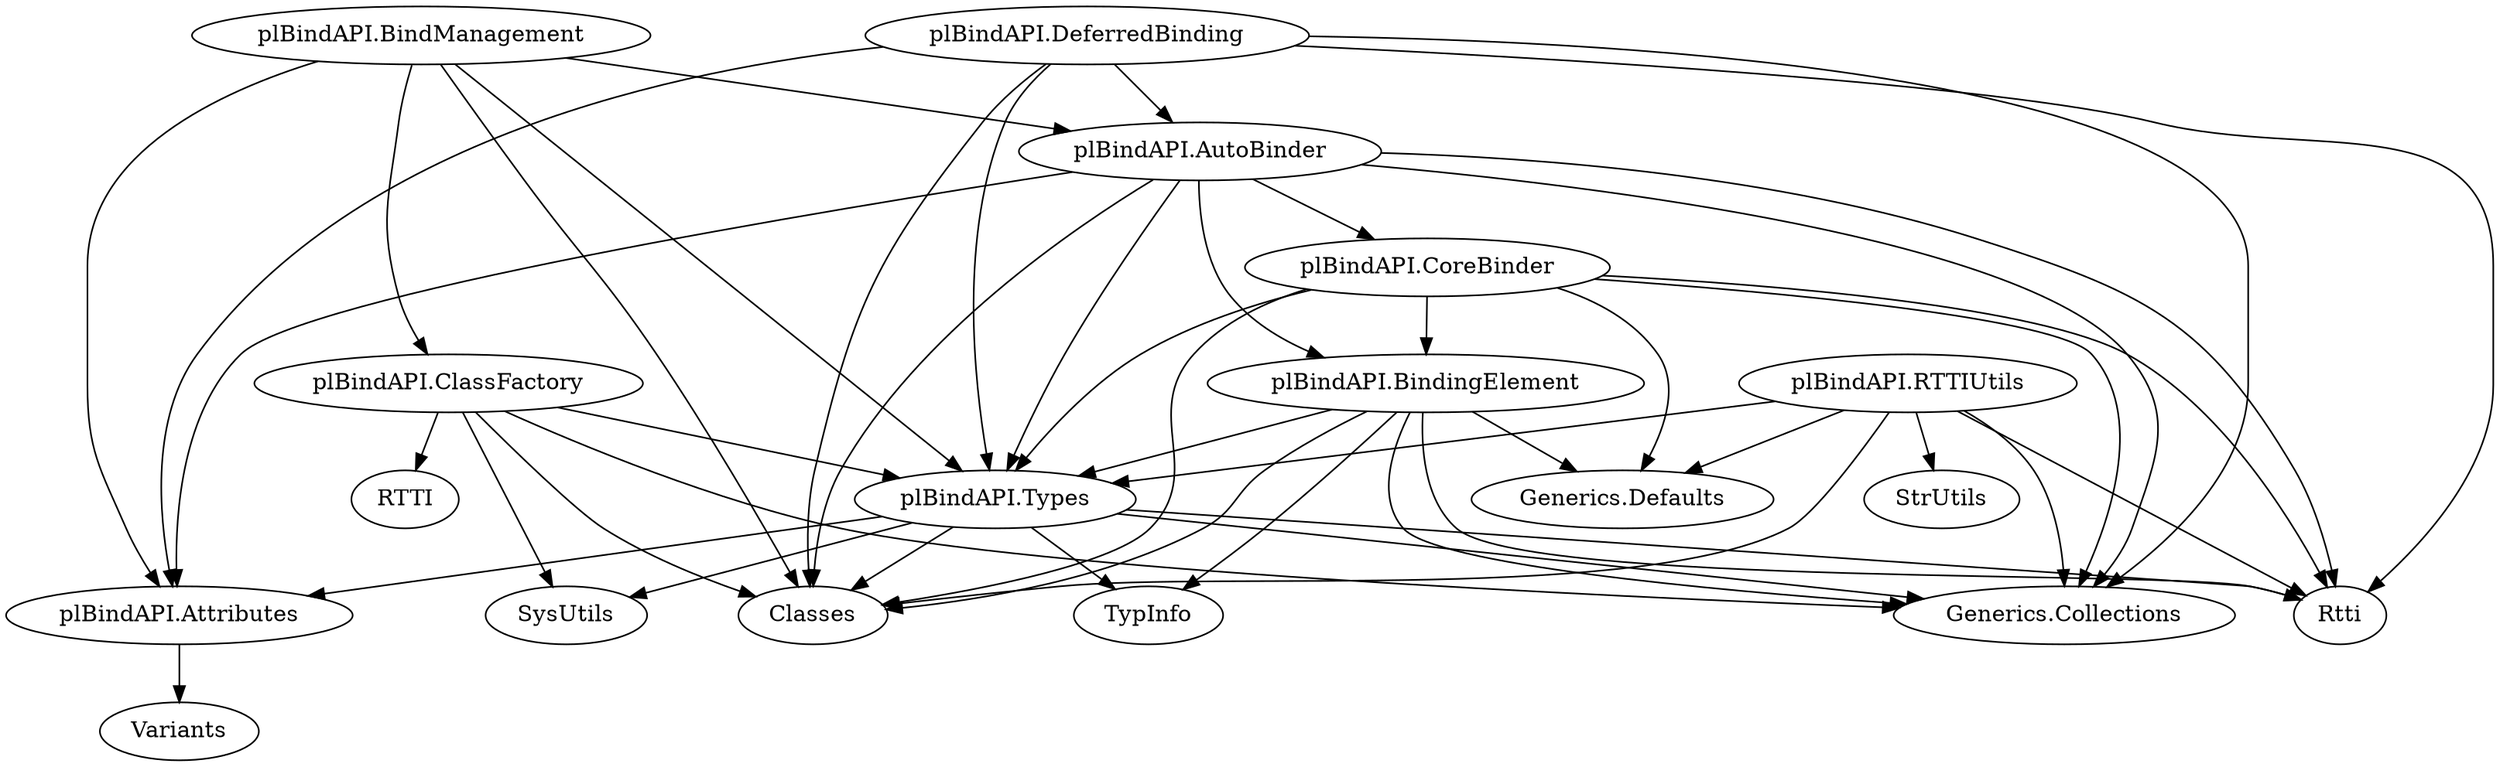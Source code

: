 digraph Uses {
  "plBindAPI.Attributes" -> "Variants"
  "plBindAPI.Attributes" [href="plBindAPI.Attributes.html"]
  "plBindAPI.AutoBinder" -> "Classes"
  "plBindAPI.AutoBinder" -> "Generics.Collections"
  "plBindAPI.AutoBinder" -> "plBindAPI.Attributes"
  "plBindAPI.AutoBinder" -> "plBindAPI.BindingElement"
  "plBindAPI.AutoBinder" -> "plBindAPI.CoreBinder"
  "plBindAPI.AutoBinder" -> "plBindAPI.Types"
  "plBindAPI.AutoBinder" -> "Rtti"
  "plBindAPI.AutoBinder" [href="plBindAPI.AutoBinder.html"]
  "plBindAPI.BindingElement" -> "Classes"
  "plBindAPI.BindingElement" -> "Generics.Collections"
  "plBindAPI.BindingElement" -> "Generics.Defaults"
  "plBindAPI.BindingElement" -> "plBindAPI.Types"
  "plBindAPI.BindingElement" -> "Rtti"
  "plBindAPI.BindingElement" -> "TypInfo"
  "plBindAPI.BindingElement" [href="plBindAPI.BindingElement.html"]
  "plBindAPI.BindManagement" -> "Classes"
  "plBindAPI.BindManagement" -> "plBindAPI.Attributes"
  "plBindAPI.BindManagement" -> "plBindAPI.AutoBinder"
  "plBindAPI.BindManagement" -> "plBindAPI.ClassFactory"
  "plBindAPI.BindManagement" -> "plBindAPI.Types"
  "plBindAPI.BindManagement" [href="plBindAPI.BindManagement.html"]
  "plBindAPI.ClassFactory" -> "Classes"
  "plBindAPI.ClassFactory" -> "Generics.Collections"
  "plBindAPI.ClassFactory" -> "plBindAPI.Types"
  "plBindAPI.ClassFactory" -> "RTTI"
  "plBindAPI.ClassFactory" -> "SysUtils"
  "plBindAPI.ClassFactory" [href="plBindAPI.ClassFactory.html"]
  "plBindAPI.CoreBinder" -> "Classes"
  "plBindAPI.CoreBinder" -> "Generics.Collections"
  "plBindAPI.CoreBinder" -> "Generics.Defaults"
  "plBindAPI.CoreBinder" -> "plBindAPI.BindingElement"
  "plBindAPI.CoreBinder" -> "plBindAPI.Types"
  "plBindAPI.CoreBinder" -> "Rtti"
  "plBindAPI.CoreBinder" [href="plBindAPI.CoreBinder.html"]
  "plBindAPI.DeferredBinding" -> "Classes"
  "plBindAPI.DeferredBinding" -> "Generics.Collections"
  "plBindAPI.DeferredBinding" -> "plBindAPI.Attributes"
  "plBindAPI.DeferredBinding" -> "plBindAPI.AutoBinder"
  "plBindAPI.DeferredBinding" -> "plBindAPI.Types"
  "plBindAPI.DeferredBinding" -> "Rtti"
  "plBindAPI.DeferredBinding" [href="plBindAPI.DeferredBinding.html"]
  "plBindAPI.RTTIUtils" -> "Classes"
  "plBindAPI.RTTIUtils" -> "Generics.Collections"
  "plBindAPI.RTTIUtils" -> "Generics.Defaults"
  "plBindAPI.RTTIUtils" -> "plBindAPI.Types"
  "plBindAPI.RTTIUtils" -> "Rtti"
  "plBindAPI.RTTIUtils" -> "StrUtils"
  "plBindAPI.RTTIUtils" [href="plBindAPI.RTTIUtils.html"]
  "plBindAPI.Types" -> "Classes"
  "plBindAPI.Types" -> "Generics.Collections"
  "plBindAPI.Types" -> "plBindAPI.Attributes"
  "plBindAPI.Types" -> "Rtti"
  "plBindAPI.Types" -> "SysUtils"
  "plBindAPI.Types" -> "TypInfo"
  "plBindAPI.Types" [href="plBindAPI.Types.html"]
}
